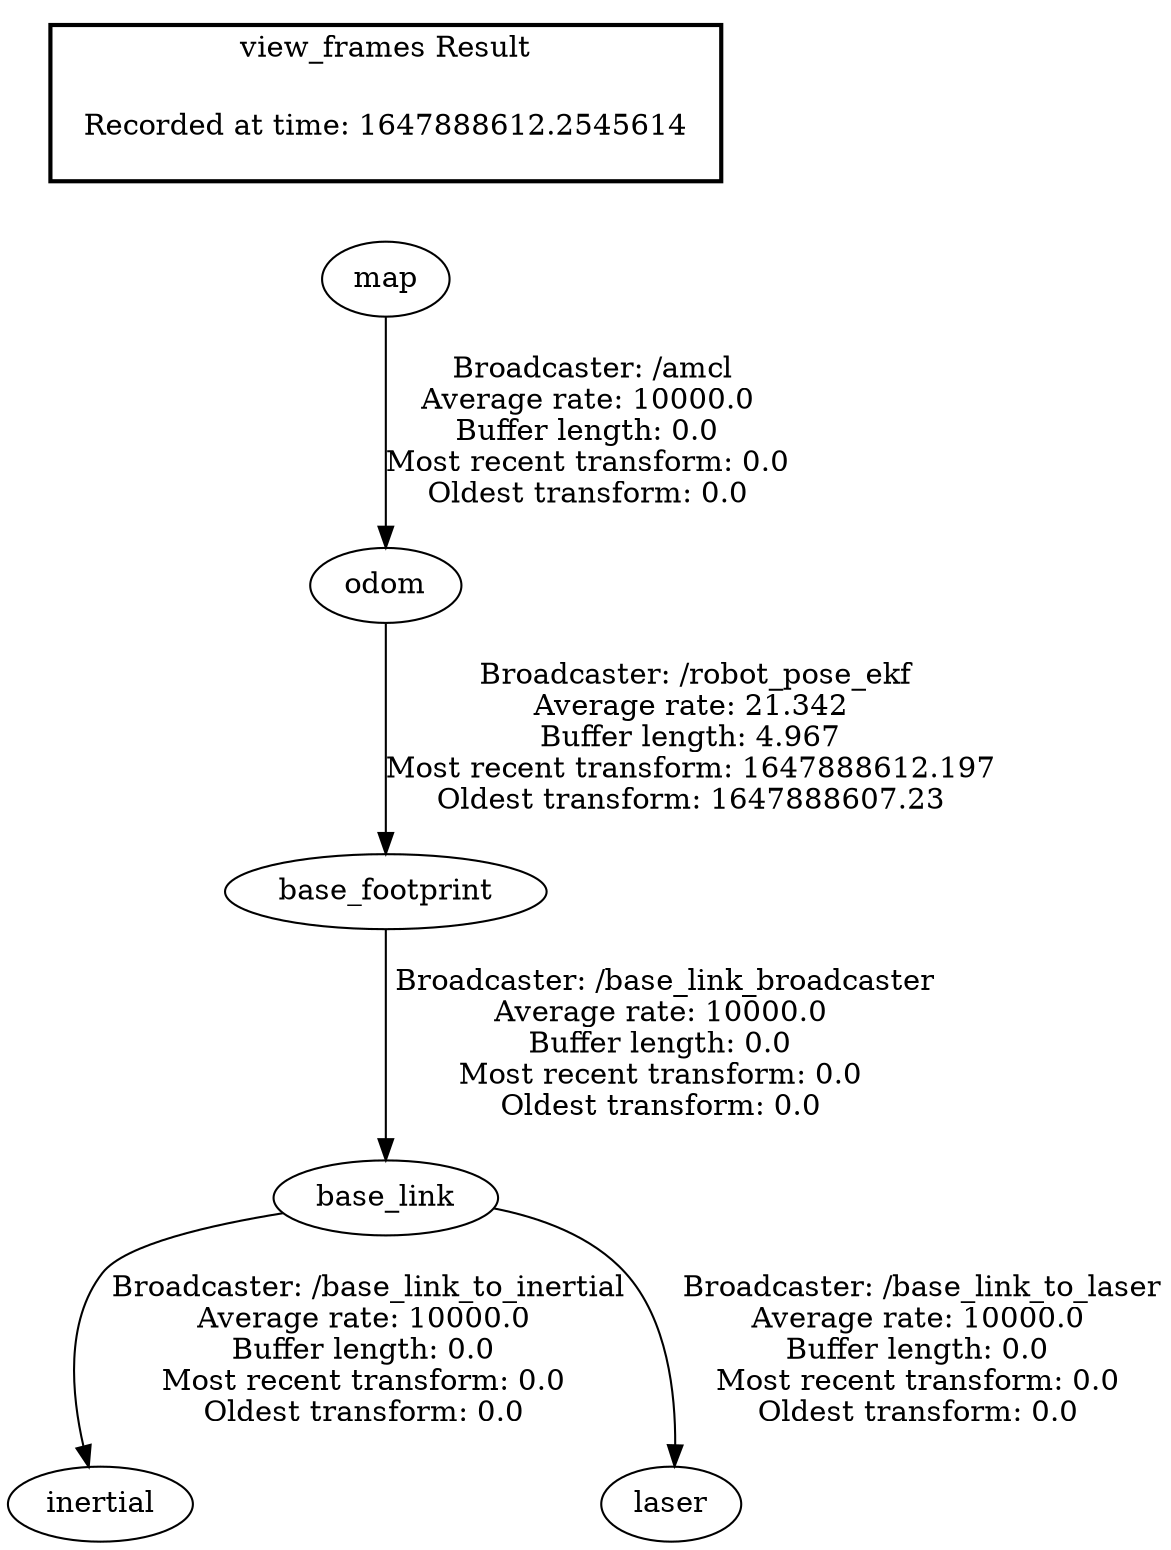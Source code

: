 digraph G {
"map" -> "odom"[label=" Broadcaster: /amcl\nAverage rate: 10000.0\nBuffer length: 0.0\nMost recent transform: 0.0\nOldest transform: 0.0\n"];
"base_link" -> "inertial"[label=" Broadcaster: /base_link_to_inertial\nAverage rate: 10000.0\nBuffer length: 0.0\nMost recent transform: 0.0\nOldest transform: 0.0\n"];
"base_footprint" -> "base_link"[label=" Broadcaster: /base_link_broadcaster\nAverage rate: 10000.0\nBuffer length: 0.0\nMost recent transform: 0.0\nOldest transform: 0.0\n"];
"base_link" -> "laser"[label=" Broadcaster: /base_link_to_laser\nAverage rate: 10000.0\nBuffer length: 0.0\nMost recent transform: 0.0\nOldest transform: 0.0\n"];
"odom" -> "base_footprint"[label=" Broadcaster: /robot_pose_ekf\nAverage rate: 21.342\nBuffer length: 4.967\nMost recent transform: 1647888612.197\nOldest transform: 1647888607.23\n"];
edge [style=invis];
 subgraph cluster_legend { style=bold; color=black; label ="view_frames Result";
"Recorded at time: 1647888612.2545614"[ shape=plaintext ] ;
}->"map";
}